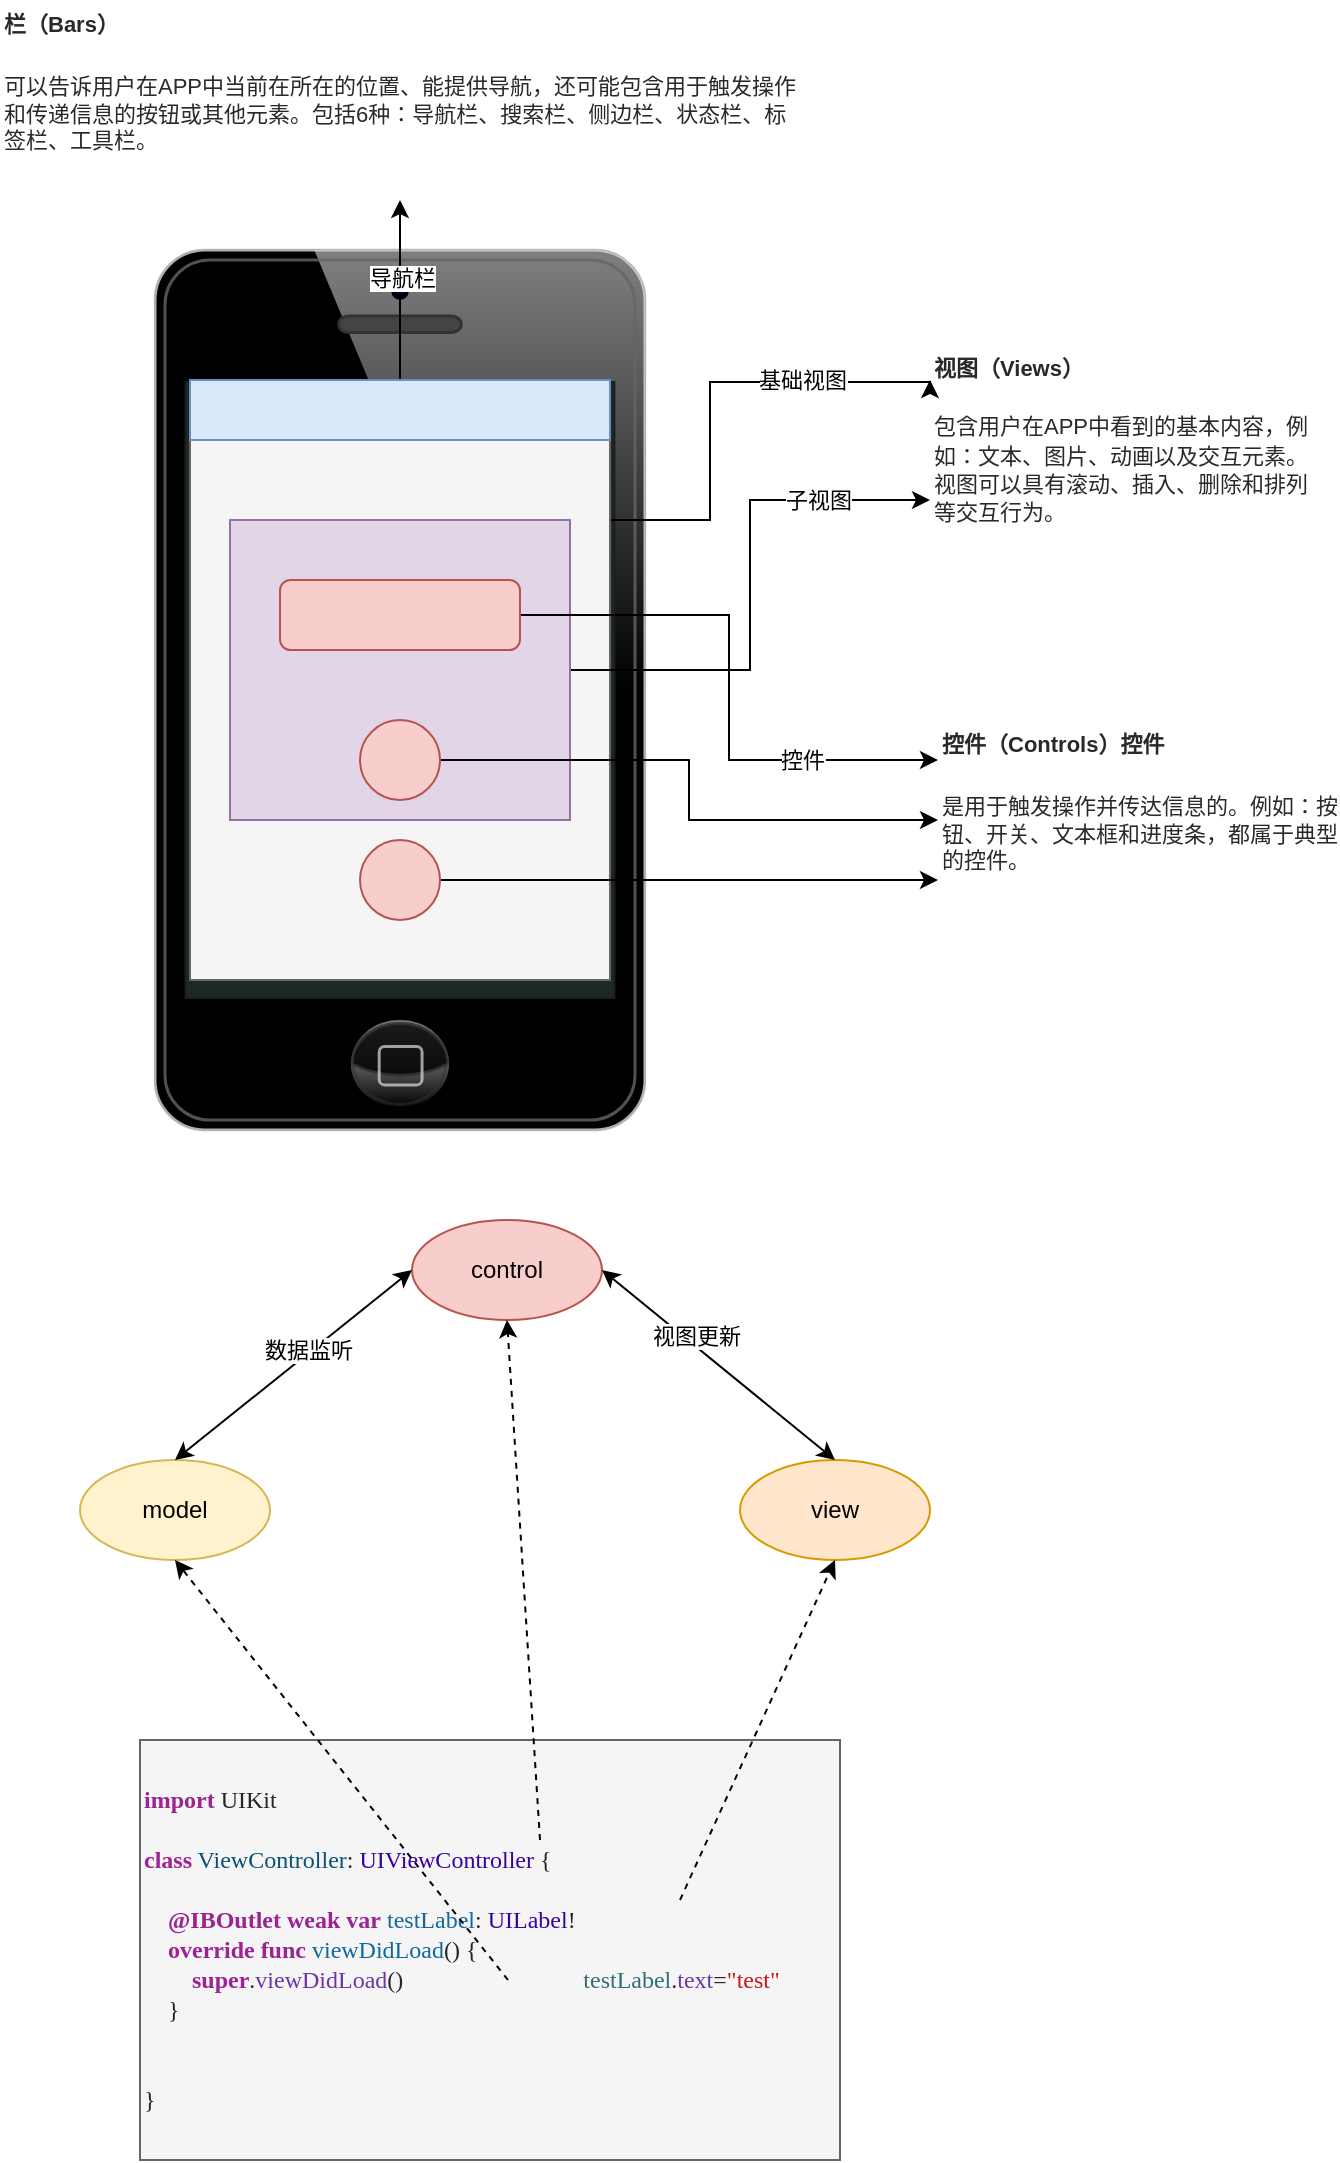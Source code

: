 <mxfile version="13.8.2" type="device"><diagram id="tTbXqpVgvkIenatvNbgv" name="Page-1"><mxGraphModel dx="1426" dy="696" grid="1" gridSize="10" guides="1" tooltips="1" connect="1" arrows="1" fold="1" page="1" pageScale="1" pageWidth="827" pageHeight="1169" math="0" shadow="0"><root><mxCell id="0"/><mxCell id="1" parent="0"/><mxCell id="2aMNTn1JX-3YkvcETZwE-33" value="&lt;p class=&quot;p1&quot; style=&quot;margin: 0px ; font-stretch: normal ; line-height: normal ; font-family: &amp;#34;menlo&amp;#34; ; color: rgba(0 , 0 , 0 , 0.85)&quot;&gt;&lt;span class=&quot;s1&quot; style=&quot;color: rgb(155 , 35 , 147)&quot;&gt;&lt;b&gt;import&lt;/b&gt;&lt;/span&gt; UIKit&lt;/p&gt;&lt;p class=&quot;p4&quot; style=&quot;margin: 0px ; font-stretch: normal ; line-height: normal ; font-family: &amp;#34;menlo&amp;#34; ; color: rgba(0 , 0 , 0 , 0.85) ; min-height: 14px&quot;&gt;&lt;br&gt;&lt;/p&gt;&lt;p class=&quot;p5&quot; style=&quot;margin: 0px ; font-stretch: normal ; line-height: normal ; font-family: &amp;#34;menlo&amp;#34; ; color: rgb(57 , 0 , 160)&quot;&gt;&lt;span class=&quot;s1&quot; style=&quot;color: rgb(155 , 35 , 147)&quot;&gt;&lt;b&gt;class&lt;/b&gt;&lt;/span&gt;&lt;span class=&quot;s2&quot; style=&quot;color: rgba(0 , 0 , 0 , 0.85)&quot;&gt; &lt;/span&gt;&lt;span class=&quot;s3&quot; style=&quot;color: rgb(11 , 79 , 121)&quot;&gt;ViewController&lt;/span&gt;&lt;span class=&quot;s2&quot; style=&quot;color: rgba(0 , 0 , 0 , 0.85)&quot;&gt;: &lt;/span&gt;UIViewController&lt;span class=&quot;s2&quot; style=&quot;color: rgba(0 , 0 , 0 , 0.85)&quot;&gt; {&lt;/span&gt;&lt;/p&gt;&lt;p class=&quot;p4&quot; style=&quot;margin: 0px ; font-stretch: normal ; line-height: normal ; font-family: &amp;#34;menlo&amp;#34; ; color: rgba(0 , 0 , 0 , 0.85) ; min-height: 14px&quot;&gt;&lt;br&gt;&lt;/p&gt;&lt;p class=&quot;p3&quot; style=&quot;margin: 0px ; font-stretch: normal ; line-height: normal ; font-family: &amp;#34;menlo&amp;#34; ; color: rgb(155 , 35 , 147)&quot;&gt;&lt;span class=&quot;s2&quot; style=&quot;color: rgba(0 , 0 , 0 , 0.85)&quot;&gt;&amp;nbsp; &amp;nbsp; &lt;/span&gt;&lt;b&gt;@IBOutlet&lt;/b&gt;&lt;span class=&quot;s2&quot; style=&quot;color: rgba(0 , 0 , 0 , 0.85)&quot;&gt; &lt;/span&gt;&lt;b&gt;weak&lt;/b&gt;&lt;span class=&quot;s2&quot; style=&quot;color: rgba(0 , 0 , 0 , 0.85)&quot;&gt; &lt;/span&gt;&lt;b&gt;var&lt;/b&gt;&lt;span class=&quot;s2&quot; style=&quot;color: rgba(0 , 0 , 0 , 0.85)&quot;&gt; &lt;/span&gt;&lt;span class=&quot;s4&quot; style=&quot;color: rgb(15 , 104 , 160)&quot;&gt;testLabel&lt;/span&gt;&lt;span class=&quot;s2&quot; style=&quot;color: rgba(0 , 0 , 0 , 0.85)&quot;&gt;: &lt;/span&gt;&lt;span class=&quot;s5&quot; style=&quot;color: rgb(57 , 0 , 160)&quot;&gt;UILabel&lt;/span&gt;&lt;span class=&quot;s2&quot; style=&quot;color: rgba(0 , 0 , 0 , 0.85)&quot;&gt;!&lt;/span&gt;&lt;/p&gt;&lt;p class=&quot;p3&quot; style=&quot;margin: 0px ; font-stretch: normal ; line-height: normal ; font-family: &amp;#34;menlo&amp;#34; ; color: rgb(155 , 35 , 147)&quot;&gt;&lt;span class=&quot;s2&quot; style=&quot;color: rgba(0 , 0 , 0 , 0.85)&quot;&gt;&amp;nbsp; &amp;nbsp; &lt;/span&gt;&lt;b&gt;override&lt;/b&gt;&lt;span class=&quot;s2&quot; style=&quot;color: rgba(0 , 0 , 0 , 0.85)&quot;&gt; &lt;/span&gt;&lt;b&gt;func&lt;/b&gt;&lt;span class=&quot;s2&quot; style=&quot;color: rgba(0 , 0 , 0 , 0.85)&quot;&gt; &lt;/span&gt;&lt;span class=&quot;s4&quot; style=&quot;color: rgb(15 , 104 , 160)&quot;&gt;viewDidLoad&lt;/span&gt;&lt;span class=&quot;s2&quot; style=&quot;color: rgba(0 , 0 , 0 , 0.85)&quot;&gt;() {&lt;/span&gt;&lt;/p&gt;&lt;p class=&quot;p1&quot; style=&quot;margin: 0px ; font-stretch: normal ; line-height: normal ; font-family: &amp;#34;menlo&amp;#34; ; color: rgba(0 , 0 , 0 , 0.85)&quot;&gt;&lt;span class=&quot;Apple-converted-space&quot;&gt;&amp;nbsp; &amp;nbsp; &amp;nbsp; &amp;nbsp; &lt;/span&gt;&lt;span class=&quot;s1&quot; style=&quot;color: rgb(155 , 35 , 147)&quot;&gt;&lt;b&gt;super&lt;/b&gt;&lt;/span&gt;.&lt;span class=&quot;s6&quot; style=&quot;color: rgb(108 , 54 , 169)&quot;&gt;viewDidLoad&lt;/span&gt;()&lt;span class=&quot;Apple-converted-space&quot;&gt;&amp;nbsp; &amp;nbsp; &amp;nbsp; &amp;nbsp; &amp;nbsp; &amp;nbsp; &amp;nbsp; &amp;nbsp; &amp;nbsp; &amp;nbsp; &amp;nbsp; &amp;nbsp; &amp;nbsp; &amp;nbsp; &amp;nbsp;&amp;nbsp;&lt;/span&gt;&lt;span class=&quot;s7&quot; style=&quot;color: rgb(50 , 109 , 116)&quot;&gt;testLabel&lt;/span&gt;.&lt;span class=&quot;s6&quot; style=&quot;color: rgb(108 , 54 , 169)&quot;&gt;text&lt;/span&gt;=&lt;span class=&quot;s8&quot; style=&quot;color: rgb(196 , 26 , 22)&quot;&gt;&quot;test&quot;&lt;/span&gt;&lt;/p&gt;&lt;p class=&quot;p1&quot; style=&quot;margin: 0px ; font-stretch: normal ; line-height: normal ; font-family: &amp;#34;menlo&amp;#34; ; color: rgba(0 , 0 , 0 , 0.85)&quot;&gt;&lt;span class=&quot;Apple-converted-space&quot;&gt;&amp;nbsp; &amp;nbsp; &lt;/span&gt;}&lt;/p&gt;&lt;p class=&quot;p4&quot; style=&quot;margin: 0px ; font-stretch: normal ; line-height: normal ; font-family: &amp;#34;menlo&amp;#34; ; color: rgba(0 , 0 , 0 , 0.85) ; min-height: 14px&quot;&gt;&lt;br&gt;&lt;/p&gt;&lt;p class=&quot;p4&quot; style=&quot;margin: 0px ; font-stretch: normal ; line-height: normal ; font-family: &amp;#34;menlo&amp;#34; ; color: rgba(0 , 0 , 0 , 0.85) ; min-height: 14px&quot;&gt;&lt;br&gt;&lt;/p&gt;&lt;p class=&quot;p1&quot; style=&quot;margin: 0px ; font-stretch: normal ; line-height: normal ; font-family: &amp;#34;menlo&amp;#34; ; color: rgba(0 , 0 , 0 , 0.85)&quot;&gt;}&lt;/p&gt;" style="text;html=1;strokeColor=#666666;fillColor=#f5f5f5;align=left;verticalAlign=middle;whiteSpace=wrap;rounded=0;fontColor=#333333;" vertex="1" parent="1"><mxGeometry x="205" y="890" width="350" height="210" as="geometry"/></mxCell><mxCell id="2aMNTn1JX-3YkvcETZwE-32" value="" style="verticalLabelPosition=bottom;verticalAlign=top;html=1;shadow=0;dashed=0;strokeWidth=1;shape=mxgraph.ios.iPhone;bgStyle=bgGreen;fillColor=#aaaaaa;" vertex="1" parent="1"><mxGeometry x="212.5" y="145" width="245" height="440" as="geometry"/></mxCell><mxCell id="2aMNTn1JX-3YkvcETZwE-21" style="edgeStyle=orthogonalEdgeStyle;rounded=0;orthogonalLoop=1;jettySize=auto;html=1;exitX=1;exitY=0.25;exitDx=0;exitDy=0;entryX=0;entryY=0.25;entryDx=0;entryDy=0;" edge="1" parent="1" source="2aMNTn1JX-3YkvcETZwE-12" target="2aMNTn1JX-3YkvcETZwE-18"><mxGeometry relative="1" as="geometry"><mxPoint x="570" y="210" as="targetPoint"/><Array as="points"><mxPoint x="490" y="280"/><mxPoint x="490" y="211"/></Array></mxGeometry></mxCell><mxCell id="2aMNTn1JX-3YkvcETZwE-23" value="基础视图" style="edgeLabel;html=1;align=center;verticalAlign=middle;resizable=0;points=[];" vertex="1" connectable="0" parent="2aMNTn1JX-3YkvcETZwE-21"><mxGeometry x="-0.773" relative="1" as="geometry"><mxPoint x="74" y="-70" as="offset"/></mxGeometry></mxCell><mxCell id="2aMNTn1JX-3YkvcETZwE-12" value="" style="rounded=0;whiteSpace=wrap;html=1;fillColor=#f5f5f5;strokeColor=#666666;fontColor=#333333;" vertex="1" parent="1"><mxGeometry x="230" y="210" width="210" height="300" as="geometry"/></mxCell><mxCell id="2aMNTn1JX-3YkvcETZwE-30" style="edgeStyle=orthogonalEdgeStyle;rounded=0;orthogonalLoop=1;jettySize=auto;html=1;" edge="1" parent="1" source="2aMNTn1JX-3YkvcETZwE-13" target="2aMNTn1JX-3YkvcETZwE-19"><mxGeometry relative="1" as="geometry"><mxPoint x="190" y="180" as="targetPoint"/></mxGeometry></mxCell><mxCell id="2aMNTn1JX-3YkvcETZwE-31" value="导航栏" style="edgeLabel;html=1;align=center;verticalAlign=middle;resizable=0;points=[];" vertex="1" connectable="0" parent="2aMNTn1JX-3YkvcETZwE-30"><mxGeometry x="0.14" y="-1" relative="1" as="geometry"><mxPoint as="offset"/></mxGeometry></mxCell><mxCell id="2aMNTn1JX-3YkvcETZwE-13" value="" style="rounded=0;whiteSpace=wrap;html=1;fillColor=#dae8fc;strokeColor=#6c8ebf;" vertex="1" parent="1"><mxGeometry x="230" y="210" width="210" height="30" as="geometry"/></mxCell><mxCell id="2aMNTn1JX-3YkvcETZwE-22" style="edgeStyle=orthogonalEdgeStyle;rounded=0;orthogonalLoop=1;jettySize=auto;html=1;entryX=0;entryY=0.75;entryDx=0;entryDy=0;" edge="1" parent="1" source="2aMNTn1JX-3YkvcETZwE-14" target="2aMNTn1JX-3YkvcETZwE-18"><mxGeometry relative="1" as="geometry"/></mxCell><mxCell id="2aMNTn1JX-3YkvcETZwE-24" value="子视图" style="edgeLabel;html=1;align=center;verticalAlign=middle;resizable=0;points=[];" vertex="1" connectable="0" parent="2aMNTn1JX-3YkvcETZwE-22"><mxGeometry x="0.574" relative="1" as="geometry"><mxPoint as="offset"/></mxGeometry></mxCell><mxCell id="2aMNTn1JX-3YkvcETZwE-14" value="" style="rounded=0;whiteSpace=wrap;html=1;fillColor=#e1d5e7;strokeColor=#9673a6;" vertex="1" parent="1"><mxGeometry x="250" y="280" width="170" height="150" as="geometry"/></mxCell><mxCell id="2aMNTn1JX-3YkvcETZwE-28" style="edgeStyle=orthogonalEdgeStyle;rounded=0;orthogonalLoop=1;jettySize=auto;html=1;entryX=0;entryY=0.75;entryDx=0;entryDy=0;" edge="1" parent="1" source="2aMNTn1JX-3YkvcETZwE-15" target="2aMNTn1JX-3YkvcETZwE-20"><mxGeometry relative="1" as="geometry"/></mxCell><mxCell id="2aMNTn1JX-3YkvcETZwE-15" value="" style="ellipse;whiteSpace=wrap;html=1;aspect=fixed;fillColor=#f8cecc;strokeColor=#b85450;" vertex="1" parent="1"><mxGeometry x="315" y="440" width="40" height="40" as="geometry"/></mxCell><mxCell id="2aMNTn1JX-3YkvcETZwE-27" style="edgeStyle=orthogonalEdgeStyle;rounded=0;orthogonalLoop=1;jettySize=auto;html=1;entryX=0;entryY=0.5;entryDx=0;entryDy=0;" edge="1" parent="1" source="2aMNTn1JX-3YkvcETZwE-16" target="2aMNTn1JX-3YkvcETZwE-20"><mxGeometry relative="1" as="geometry"/></mxCell><mxCell id="2aMNTn1JX-3YkvcETZwE-16" value="" style="ellipse;whiteSpace=wrap;html=1;aspect=fixed;fillColor=#f8cecc;strokeColor=#b85450;" vertex="1" parent="1"><mxGeometry x="315" y="380" width="40" height="40" as="geometry"/></mxCell><mxCell id="2aMNTn1JX-3YkvcETZwE-26" style="edgeStyle=orthogonalEdgeStyle;rounded=0;orthogonalLoop=1;jettySize=auto;html=1;entryX=0;entryY=0.25;entryDx=0;entryDy=0;" edge="1" parent="1" source="2aMNTn1JX-3YkvcETZwE-17" target="2aMNTn1JX-3YkvcETZwE-20"><mxGeometry relative="1" as="geometry"/></mxCell><mxCell id="2aMNTn1JX-3YkvcETZwE-29" value="控件" style="edgeLabel;html=1;align=center;verticalAlign=middle;resizable=0;points=[];" vertex="1" connectable="0" parent="2aMNTn1JX-3YkvcETZwE-26"><mxGeometry x="0.512" relative="1" as="geometry"><mxPoint as="offset"/></mxGeometry></mxCell><mxCell id="2aMNTn1JX-3YkvcETZwE-17" value="" style="rounded=1;whiteSpace=wrap;html=1;fillColor=#f8cecc;strokeColor=#b85450;" vertex="1" parent="1"><mxGeometry x="275" y="310" width="120" height="35" as="geometry"/></mxCell><mxCell id="2aMNTn1JX-3YkvcETZwE-18" value="&lt;span style=&quot;color: rgba(0 , 0 , 0 , 0.84)&quot;&gt;&lt;font style=&quot;font-size: 11px&quot;&gt;&lt;b&gt;视图（Views）&lt;br&gt;&lt;br&gt;&lt;/b&gt;包含用户在APP中看到的基本内容，例如：文本、图片、动画以及交互元素。视图可以具有滚动、插入、删除和排列等交互行为。&lt;/font&gt;&lt;/span&gt;" style="text;html=1;strokeColor=none;fillColor=none;align=left;verticalAlign=middle;whiteSpace=wrap;rounded=0;" vertex="1" parent="1"><mxGeometry x="600" y="180" width="190" height="120" as="geometry"/></mxCell><mxCell id="2aMNTn1JX-3YkvcETZwE-19" value="&lt;p style=&quot;margin-bottom: 18px ; margin-top: 0px ; color: rgba(0 , 0 , 0 , 0.84) ; font-family: &amp;#34;pingfang sc&amp;#34; , &amp;#34;hiragino sans gb&amp;#34; , &amp;#34;microsoft yahei&amp;#34; , &amp;#34;stheiti&amp;#34; , &amp;#34;wenquanyi micro hei&amp;#34; , &amp;#34;helvetica&amp;#34; , &amp;#34;arial&amp;#34; , sans-serif ; font-size: 11px&quot;&gt;&lt;span style=&quot;font-weight: 700 ; font-size: 11px&quot;&gt;&lt;font style=&quot;font-size: 11px&quot;&gt;栏（Bars）&lt;/font&gt;&lt;/span&gt;&lt;/p&gt;&lt;p style=&quot;margin-bottom: 18px ; margin-top: 0px ; color: rgba(0 , 0 , 0 , 0.84) ; font-family: &amp;#34;pingfang sc&amp;#34; , &amp;#34;hiragino sans gb&amp;#34; , &amp;#34;microsoft yahei&amp;#34; , &amp;#34;stheiti&amp;#34; , &amp;#34;wenquanyi micro hei&amp;#34; , &amp;#34;helvetica&amp;#34; , &amp;#34;arial&amp;#34; , sans-serif ; font-size: 11px&quot;&gt;&lt;span&gt;可以告诉用户在APP中当前在所在的位置、能提供导航，还可能包含用于触发操作和传递信息的按钮或其他元素。包括6种：导航栏、搜索栏、侧边栏、状态栏、标签栏、工具栏。&lt;/span&gt;&lt;/p&gt;" style="text;html=1;strokeColor=none;fillColor=none;align=left;verticalAlign=middle;whiteSpace=wrap;rounded=0;" vertex="1" parent="1"><mxGeometry x="135" y="20" width="400" height="100" as="geometry"/></mxCell><mxCell id="2aMNTn1JX-3YkvcETZwE-20" value="&lt;p style=&quot;margin-bottom: 18px ; margin-top: 0px ; color: rgba(0 , 0 , 0 , 0.84) ; font-family: &amp;#34;pingfang sc&amp;#34; , &amp;#34;hiragino sans gb&amp;#34; , &amp;#34;microsoft yahei&amp;#34; , &amp;#34;stheiti&amp;#34; , &amp;#34;wenquanyi micro hei&amp;#34; , &amp;#34;helvetica&amp;#34; , &amp;#34;arial&amp;#34; , sans-serif ; font-size: 11px&quot;&gt;&lt;span&gt;&lt;b&gt;控件（Controls）控件&lt;/b&gt;&lt;/span&gt;&lt;/p&gt;&lt;p style=&quot;margin-bottom: 18px ; margin-top: 0px ; color: rgba(0 , 0 , 0 , 0.84) ; font-family: &amp;#34;pingfang sc&amp;#34; , &amp;#34;hiragino sans gb&amp;#34; , &amp;#34;microsoft yahei&amp;#34; , &amp;#34;stheiti&amp;#34; , &amp;#34;wenquanyi micro hei&amp;#34; , &amp;#34;helvetica&amp;#34; , &amp;#34;arial&amp;#34; , sans-serif ; font-size: 11px&quot;&gt;&lt;span&gt;是用于触发操作并传达信息的。例如：按钮、开关、文本框和进度条，都属于典型的控件。&lt;/span&gt;&lt;/p&gt;" style="text;html=1;strokeColor=none;fillColor=none;align=left;verticalAlign=middle;whiteSpace=wrap;rounded=0;" vertex="1" parent="1"><mxGeometry x="604" y="370" width="200" height="120" as="geometry"/></mxCell><mxCell id="2aMNTn1JX-3YkvcETZwE-34" value="model" style="ellipse;whiteSpace=wrap;html=1;fillColor=#fff2cc;strokeColor=#d6b656;" vertex="1" parent="1"><mxGeometry x="175" y="750" width="95" height="50" as="geometry"/></mxCell><mxCell id="2aMNTn1JX-3YkvcETZwE-35" value="view" style="ellipse;whiteSpace=wrap;html=1;fillColor=#ffe6cc;strokeColor=#d79b00;" vertex="1" parent="1"><mxGeometry x="505" y="750" width="95" height="50" as="geometry"/></mxCell><mxCell id="2aMNTn1JX-3YkvcETZwE-36" value="control" style="ellipse;whiteSpace=wrap;html=1;fillColor=#f8cecc;strokeColor=#b85450;" vertex="1" parent="1"><mxGeometry x="341" y="630" width="95" height="50" as="geometry"/></mxCell><mxCell id="2aMNTn1JX-3YkvcETZwE-38" value="" style="endArrow=classic;startArrow=classic;html=1;entryX=0;entryY=0.5;entryDx=0;entryDy=0;exitX=0.5;exitY=0;exitDx=0;exitDy=0;" edge="1" parent="1" source="2aMNTn1JX-3YkvcETZwE-34" target="2aMNTn1JX-3YkvcETZwE-36"><mxGeometry width="50" height="50" relative="1" as="geometry"><mxPoint x="295" y="770" as="sourcePoint"/><mxPoint x="345" y="720" as="targetPoint"/></mxGeometry></mxCell><mxCell id="2aMNTn1JX-3YkvcETZwE-40" value="数据监听" style="edgeLabel;html=1;align=center;verticalAlign=middle;resizable=0;points=[];" vertex="1" connectable="0" parent="2aMNTn1JX-3YkvcETZwE-38"><mxGeometry x="0.155" y="1" relative="1" as="geometry"><mxPoint x="-1" as="offset"/></mxGeometry></mxCell><mxCell id="2aMNTn1JX-3YkvcETZwE-39" value="" style="endArrow=classic;startArrow=classic;html=1;entryX=1;entryY=0.5;entryDx=0;entryDy=0;exitX=0.5;exitY=0;exitDx=0;exitDy=0;" edge="1" parent="1" source="2aMNTn1JX-3YkvcETZwE-35" target="2aMNTn1JX-3YkvcETZwE-36"><mxGeometry width="50" height="50" relative="1" as="geometry"><mxPoint x="305" y="780" as="sourcePoint"/><mxPoint x="415" y="705" as="targetPoint"/></mxGeometry></mxCell><mxCell id="2aMNTn1JX-3YkvcETZwE-41" value="视图更新" style="edgeLabel;html=1;align=center;verticalAlign=middle;resizable=0;points=[];" vertex="1" connectable="0" parent="2aMNTn1JX-3YkvcETZwE-39"><mxGeometry x="0.23" y="-3" relative="1" as="geometry"><mxPoint y="-1" as="offset"/></mxGeometry></mxCell><mxCell id="2aMNTn1JX-3YkvcETZwE-44" value="" style="endArrow=classic;html=1;entryX=0.5;entryY=1;entryDx=0;entryDy=0;dashed=1;" edge="1" parent="1" target="2aMNTn1JX-3YkvcETZwE-36"><mxGeometry width="50" height="50" relative="1" as="geometry"><mxPoint x="405" y="940" as="sourcePoint"/><mxPoint x="455" y="890" as="targetPoint"/></mxGeometry></mxCell><mxCell id="2aMNTn1JX-3YkvcETZwE-45" value="" style="endArrow=classic;html=1;dashed=1;entryX=0.5;entryY=1;entryDx=0;entryDy=0;" edge="1" parent="1" target="2aMNTn1JX-3YkvcETZwE-35"><mxGeometry width="50" height="50" relative="1" as="geometry"><mxPoint x="475" y="970" as="sourcePoint"/><mxPoint x="525" y="920" as="targetPoint"/></mxGeometry></mxCell><mxCell id="2aMNTn1JX-3YkvcETZwE-46" value="" style="endArrow=classic;html=1;dashed=1;entryX=0.5;entryY=1;entryDx=0;entryDy=0;" edge="1" parent="1" target="2aMNTn1JX-3YkvcETZwE-34"><mxGeometry width="50" height="50" relative="1" as="geometry"><mxPoint x="389" y="1010" as="sourcePoint"/><mxPoint x="439" y="960" as="targetPoint"/></mxGeometry></mxCell></root></mxGraphModel></diagram></mxfile>